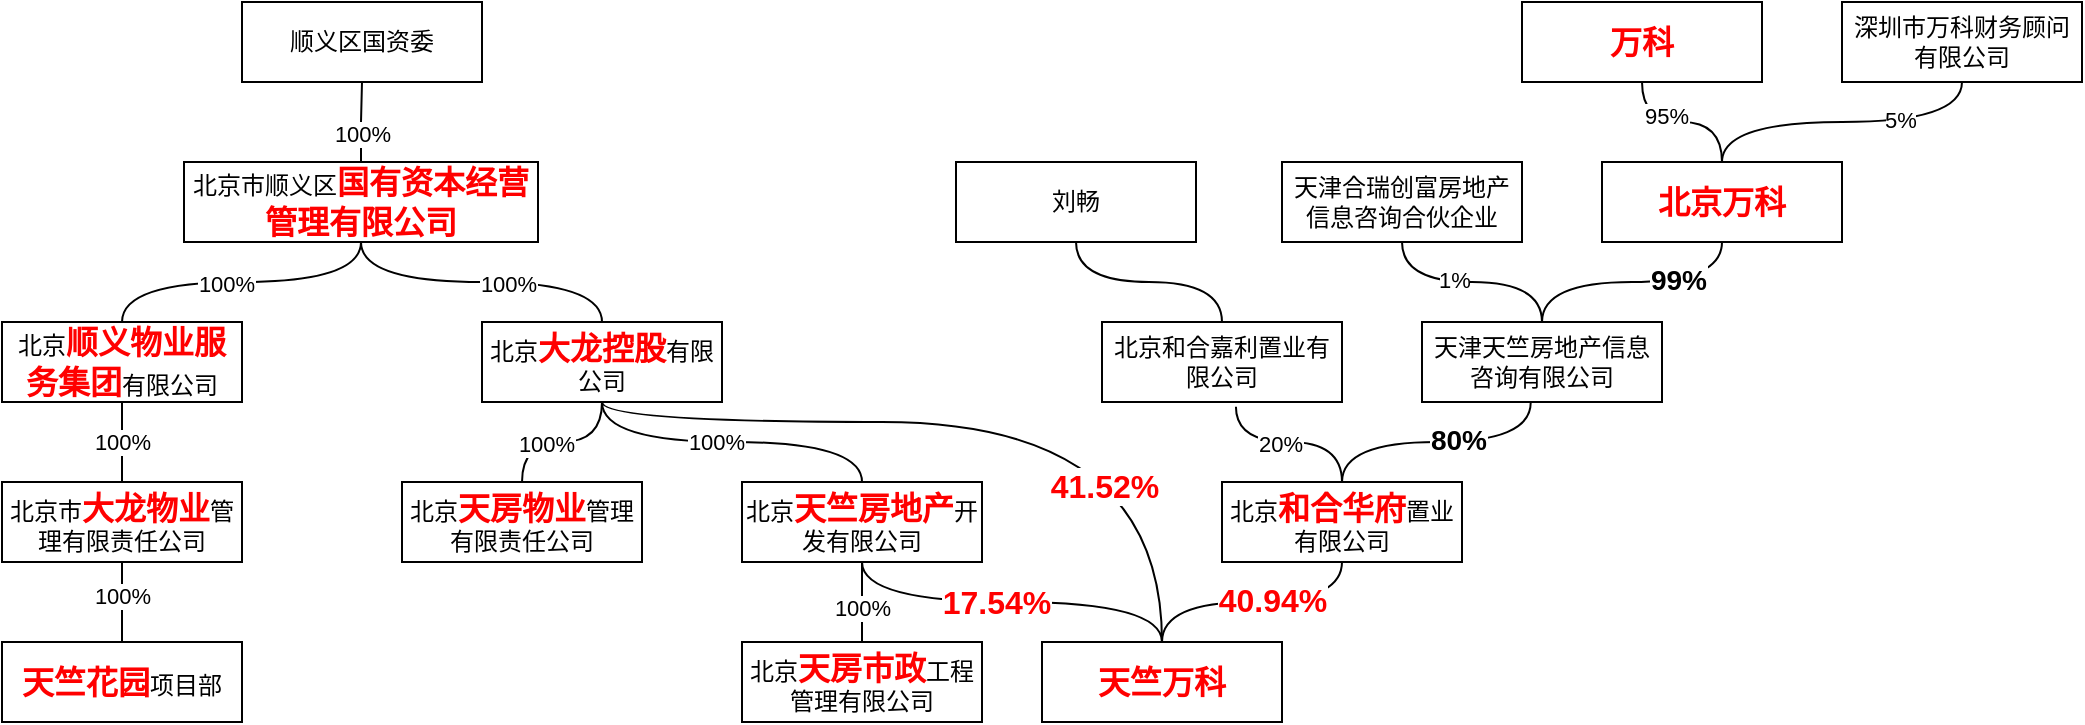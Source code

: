 <mxfile version="20.8.16" type="device"><diagram name="第 1 页" id="qsQbQkagIzH4_3EYRada"><mxGraphModel dx="1900" dy="-313" grid="0" gridSize="10" guides="1" tooltips="1" connect="1" arrows="1" fold="1" page="0" pageScale="1" pageWidth="827" pageHeight="1169" math="0" shadow="0"><root><mxCell id="0"/><mxCell id="1" parent="0"/><mxCell id="HzliuGueMzhFZiYbRw24-73" style="edgeStyle=orthogonalEdgeStyle;curved=1;rounded=0;orthogonalLoop=1;jettySize=auto;html=1;exitX=0.5;exitY=0;exitDx=0;exitDy=0;entryX=0.5;entryY=1;entryDx=0;entryDy=0;endArrow=none;endFill=0;" parent="1" source="HzliuGueMzhFZiYbRw24-6" target="HzliuGueMzhFZiYbRw24-7" edge="1"><mxGeometry relative="1" as="geometry"/></mxCell><mxCell id="HzliuGueMzhFZiYbRw24-75" value="100%" style="edgeLabel;html=1;align=center;verticalAlign=middle;resizable=0;points=[];" parent="HzliuGueMzhFZiYbRw24-73" vertex="1" connectable="0"><mxGeometry x="0.15" relative="1" as="geometry"><mxPoint as="offset"/></mxGeometry></mxCell><mxCell id="HzliuGueMzhFZiYbRw24-6" value="&lt;font style=&quot;font-size: 16px;&quot; color=&quot;#ff0000&quot;&gt;&lt;b&gt;天竺花园&lt;/b&gt;&lt;/font&gt;项目部" style="whiteSpace=wrap;html=1;align=center;verticalAlign=middle;treeFolding=1;treeMoving=1;" parent="1" vertex="1"><mxGeometry x="-680" y="1400" width="120" height="40" as="geometry"/></mxCell><mxCell id="HzliuGueMzhFZiYbRw24-76" style="edgeStyle=orthogonalEdgeStyle;curved=1;rounded=0;orthogonalLoop=1;jettySize=auto;html=1;exitX=0.5;exitY=0;exitDx=0;exitDy=0;entryX=0.5;entryY=1;entryDx=0;entryDy=0;endArrow=none;endFill=0;" parent="1" source="HzliuGueMzhFZiYbRw24-7" target="HzliuGueMzhFZiYbRw24-13" edge="1"><mxGeometry relative="1" as="geometry"><Array as="points"><mxPoint x="-620" y="1300"/><mxPoint x="-620" y="1300"/></Array></mxGeometry></mxCell><mxCell id="HzliuGueMzhFZiYbRw24-77" value="100%" style="edgeLabel;html=1;align=center;verticalAlign=middle;resizable=0;points=[];" parent="HzliuGueMzhFZiYbRw24-76" vertex="1" connectable="0"><mxGeometry x="0.267" y="1" relative="1" as="geometry"><mxPoint x="1" y="5" as="offset"/></mxGeometry></mxCell><mxCell id="HzliuGueMzhFZiYbRw24-7" value="北京市&lt;b&gt;&lt;font color=&quot;#ff0000&quot; style=&quot;font-size: 16px;&quot;&gt;大龙物业&lt;/font&gt;&lt;/b&gt;管理有限责任公司" style="whiteSpace=wrap;html=1;align=center;verticalAlign=middle;treeFolding=1;treeMoving=1;" parent="1" vertex="1"><mxGeometry x="-680" y="1320" width="120" height="40" as="geometry"/></mxCell><mxCell id="HzliuGueMzhFZiYbRw24-42" style="edgeStyle=orthogonalEdgeStyle;curved=1;rounded=0;orthogonalLoop=1;jettySize=auto;html=1;exitX=0.5;exitY=0;exitDx=0;exitDy=0;entryX=0.5;entryY=1;entryDx=0;entryDy=0;endArrow=none;endFill=0;" parent="1" source="HzliuGueMzhFZiYbRw24-13" target="HzliuGueMzhFZiYbRw24-14" edge="1"><mxGeometry relative="1" as="geometry"/></mxCell><mxCell id="HzliuGueMzhFZiYbRw24-72" value="100%" style="edgeLabel;html=1;align=center;verticalAlign=middle;resizable=0;points=[];" parent="HzliuGueMzhFZiYbRw24-42" vertex="1" connectable="0"><mxGeometry x="-0.106" y="-1" relative="1" as="geometry"><mxPoint as="offset"/></mxGeometry></mxCell><mxCell id="HzliuGueMzhFZiYbRw24-13" value="北京&lt;font size=&quot;1&quot; color=&quot;#ff0000&quot;&gt;&lt;b style=&quot;font-size: 16px;&quot;&gt;顺义物业服务集团&lt;/b&gt;&lt;/font&gt;有限公司" style="whiteSpace=wrap;html=1;align=center;verticalAlign=middle;treeFolding=1;treeMoving=1;" parent="1" vertex="1"><mxGeometry x="-680" y="1240" width="120" height="40" as="geometry"/></mxCell><mxCell id="HzliuGueMzhFZiYbRw24-26" style="edgeStyle=orthogonalEdgeStyle;rounded=0;orthogonalLoop=1;jettySize=auto;html=1;exitX=0.5;exitY=0;exitDx=0;exitDy=0;entryX=0.5;entryY=1;entryDx=0;entryDy=0;endArrow=none;endFill=0;" parent="1" source="HzliuGueMzhFZiYbRw24-14" target="HzliuGueMzhFZiYbRw24-25" edge="1"><mxGeometry relative="1" as="geometry"><Array as="points"><mxPoint x="-500" y="1140"/><mxPoint x="-500" y="1140"/></Array></mxGeometry></mxCell><mxCell id="HzliuGueMzhFZiYbRw24-96" value="100%" style="edgeLabel;html=1;align=center;verticalAlign=middle;resizable=0;points=[];" parent="HzliuGueMzhFZiYbRw24-26" vertex="1" connectable="0"><mxGeometry x="-0.281" relative="1" as="geometry"><mxPoint as="offset"/></mxGeometry></mxCell><mxCell id="HzliuGueMzhFZiYbRw24-14" value="北京市顺义区&lt;b&gt;&lt;font style=&quot;font-size: 16px;&quot; color=&quot;#ff0000&quot;&gt;国有资本经营管理有限公司&lt;/font&gt;&lt;/b&gt;" style="whiteSpace=wrap;html=1;align=center;verticalAlign=middle;treeFolding=1;treeMoving=1;" parent="1" vertex="1"><mxGeometry x="-589" y="1160" width="177" height="40" as="geometry"/></mxCell><mxCell id="HzliuGueMzhFZiYbRw24-25" value="顺义区国资委" style="whiteSpace=wrap;html=1;align=center;verticalAlign=middle;treeFolding=1;treeMoving=1;" parent="1" vertex="1"><mxGeometry x="-560" y="1080" width="120" height="40" as="geometry"/></mxCell><mxCell id="HzliuGueMzhFZiYbRw24-41" style="edgeStyle=orthogonalEdgeStyle;curved=1;rounded=0;orthogonalLoop=1;jettySize=auto;html=1;exitX=0.5;exitY=0;exitDx=0;exitDy=0;entryX=0.5;entryY=1;entryDx=0;entryDy=0;endArrow=none;endFill=0;" parent="1" source="HzliuGueMzhFZiYbRw24-27" target="HzliuGueMzhFZiYbRw24-14" edge="1"><mxGeometry relative="1" as="geometry"/></mxCell><mxCell id="HzliuGueMzhFZiYbRw24-97" value="100%" style="edgeLabel;html=1;align=center;verticalAlign=middle;resizable=0;points=[];" parent="HzliuGueMzhFZiYbRw24-41" vertex="1" connectable="0"><mxGeometry x="-0.158" y="1" relative="1" as="geometry"><mxPoint as="offset"/></mxGeometry></mxCell><mxCell id="HzliuGueMzhFZiYbRw24-27" value="北京&lt;font color=&quot;#ff0000&quot; style=&quot;font-size: 16px;&quot;&gt;&lt;b&gt;大龙控股&lt;/b&gt;&lt;/font&gt;有限公司" style="whiteSpace=wrap;html=1;align=center;verticalAlign=middle;treeFolding=1;treeMoving=1;" parent="1" vertex="1"><mxGeometry x="-440" y="1240" width="120" height="40" as="geometry"/></mxCell><mxCell id="HzliuGueMzhFZiYbRw24-47" style="edgeStyle=orthogonalEdgeStyle;curved=1;rounded=0;orthogonalLoop=1;jettySize=auto;html=1;exitX=0.5;exitY=0;exitDx=0;exitDy=0;entryX=0.5;entryY=1;entryDx=0;entryDy=0;endArrow=none;endFill=0;" parent="1" source="HzliuGueMzhFZiYbRw24-29" target="HzliuGueMzhFZiYbRw24-27" edge="1"><mxGeometry relative="1" as="geometry"/></mxCell><mxCell id="HzliuGueMzhFZiYbRw24-98" value="100%" style="edgeLabel;html=1;align=center;verticalAlign=middle;resizable=0;points=[];" parent="HzliuGueMzhFZiYbRw24-47" vertex="1" connectable="0"><mxGeometry x="-0.209" y="-1" relative="1" as="geometry"><mxPoint as="offset"/></mxGeometry></mxCell><mxCell id="HzliuGueMzhFZiYbRw24-29" value="北京&lt;b&gt;&lt;font color=&quot;#ff0000&quot; style=&quot;font-size: 16px;&quot;&gt;天房物业&lt;/font&gt;&lt;/b&gt;管理有限责任公司" style="whiteSpace=wrap;html=1;align=center;verticalAlign=middle;treeFolding=1;treeMoving=1;" parent="1" vertex="1"><mxGeometry x="-480" y="1320" width="120" height="40" as="geometry"/></mxCell><mxCell id="HzliuGueMzhFZiYbRw24-46" style="edgeStyle=orthogonalEdgeStyle;curved=1;rounded=0;orthogonalLoop=1;jettySize=auto;html=1;exitX=0.5;exitY=0;exitDx=0;exitDy=0;entryX=0.5;entryY=1;entryDx=0;entryDy=0;endArrow=none;endFill=0;" parent="1" source="HzliuGueMzhFZiYbRw24-31" target="HzliuGueMzhFZiYbRw24-27" edge="1"><mxGeometry relative="1" as="geometry"/></mxCell><mxCell id="HzliuGueMzhFZiYbRw24-99" value="100%" style="edgeLabel;html=1;align=center;verticalAlign=middle;resizable=0;points=[];" parent="HzliuGueMzhFZiYbRw24-46" vertex="1" connectable="0"><mxGeometry x="0.092" relative="1" as="geometry"><mxPoint as="offset"/></mxGeometry></mxCell><mxCell id="HzliuGueMzhFZiYbRw24-31" value="北京&lt;font size=&quot;1&quot; color=&quot;#ff0000&quot;&gt;&lt;b style=&quot;font-size: 16px;&quot;&gt;天竺房地产&lt;/b&gt;&lt;/font&gt;开发有限公司" style="whiteSpace=wrap;html=1;align=center;verticalAlign=middle;treeFolding=1;treeMoving=1;" parent="1" vertex="1"><mxGeometry x="-310" y="1320" width="120" height="40" as="geometry"/></mxCell><mxCell id="HzliuGueMzhFZiYbRw24-48" style="edgeStyle=orthogonalEdgeStyle;curved=1;rounded=0;orthogonalLoop=1;jettySize=auto;html=1;exitX=0.5;exitY=0;exitDx=0;exitDy=0;entryX=0.5;entryY=1;entryDx=0;entryDy=0;endArrow=none;endFill=0;" parent="1" source="HzliuGueMzhFZiYbRw24-33" target="HzliuGueMzhFZiYbRw24-31" edge="1"><mxGeometry relative="1" as="geometry"/></mxCell><mxCell id="HzliuGueMzhFZiYbRw24-64" style="edgeStyle=orthogonalEdgeStyle;curved=1;rounded=0;orthogonalLoop=1;jettySize=auto;html=1;exitX=0.5;exitY=0;exitDx=0;exitDy=0;entryX=0.5;entryY=1;entryDx=0;entryDy=0;endArrow=none;endFill=0;" parent="1" source="HzliuGueMzhFZiYbRw24-33" target="HzliuGueMzhFZiYbRw24-31" edge="1"><mxGeometry relative="1" as="geometry"/></mxCell><mxCell id="HzliuGueMzhFZiYbRw24-101" value="100%" style="edgeLabel;html=1;align=center;verticalAlign=middle;resizable=0;points=[];" parent="HzliuGueMzhFZiYbRw24-64" vertex="1" connectable="0"><mxGeometry x="-0.16" relative="1" as="geometry"><mxPoint as="offset"/></mxGeometry></mxCell><mxCell id="HzliuGueMzhFZiYbRw24-33" value="北京&lt;font size=&quot;1&quot; color=&quot;#ff0000&quot;&gt;&lt;b style=&quot;font-size: 16px;&quot;&gt;天房市政&lt;/b&gt;&lt;/font&gt;工程管理有限公司" style="whiteSpace=wrap;html=1;align=center;verticalAlign=middle;treeFolding=1;treeMoving=1;" parent="1" vertex="1"><mxGeometry x="-310" y="1400" width="120" height="40" as="geometry"/></mxCell><mxCell id="HzliuGueMzhFZiYbRw24-54" style="edgeStyle=orthogonalEdgeStyle;curved=1;rounded=0;orthogonalLoop=1;jettySize=auto;html=1;exitX=0.5;exitY=0;exitDx=0;exitDy=0;entryX=0.558;entryY=1.06;entryDx=0;entryDy=0;entryPerimeter=0;endArrow=none;endFill=0;" parent="1" source="HzliuGueMzhFZiYbRw24-35" target="HzliuGueMzhFZiYbRw24-53" edge="1"><mxGeometry relative="1" as="geometry"/></mxCell><mxCell id="HzliuGueMzhFZiYbRw24-104" value="20%" style="edgeLabel;html=1;align=center;verticalAlign=middle;resizable=0;points=[];" parent="HzliuGueMzhFZiYbRw24-54" vertex="1" connectable="0"><mxGeometry x="0.121" y="1" relative="1" as="geometry"><mxPoint as="offset"/></mxGeometry></mxCell><mxCell id="HzliuGueMzhFZiYbRw24-55" style="edgeStyle=orthogonalEdgeStyle;curved=1;rounded=0;orthogonalLoop=1;jettySize=auto;html=1;exitX=0.5;exitY=0;exitDx=0;exitDy=0;entryX=0.453;entryY=1.005;entryDx=0;entryDy=0;entryPerimeter=0;endArrow=none;endFill=0;" parent="1" source="HzliuGueMzhFZiYbRw24-35" target="HzliuGueMzhFZiYbRw24-36" edge="1"><mxGeometry relative="1" as="geometry"/></mxCell><mxCell id="HzliuGueMzhFZiYbRw24-105" value="&lt;font style=&quot;font-size: 14px;&quot;&gt;&lt;b&gt;80%&lt;/b&gt;&lt;/font&gt;" style="edgeLabel;html=1;align=center;verticalAlign=middle;resizable=0;points=[];" parent="HzliuGueMzhFZiYbRw24-55" vertex="1" connectable="0"><mxGeometry x="0.155" y="1" relative="1" as="geometry"><mxPoint as="offset"/></mxGeometry></mxCell><mxCell id="HzliuGueMzhFZiYbRw24-35" value="北京&lt;font color=&quot;#ff0000&quot; style=&quot;font-size: 16px;&quot;&gt;&lt;b&gt;和合华府&lt;/b&gt;&lt;/font&gt;置业有限公司" style="whiteSpace=wrap;html=1;align=center;verticalAlign=middle;treeFolding=1;treeMoving=1;" parent="1" vertex="1"><mxGeometry x="-70" y="1320" width="120" height="40" as="geometry"/></mxCell><mxCell id="HzliuGueMzhFZiYbRw24-60" style="edgeStyle=orthogonalEdgeStyle;curved=1;rounded=0;orthogonalLoop=1;jettySize=auto;html=1;exitX=0.5;exitY=0;exitDx=0;exitDy=0;entryX=0.5;entryY=1;entryDx=0;entryDy=0;endArrow=none;endFill=0;" parent="1" source="HzliuGueMzhFZiYbRw24-36" target="HzliuGueMzhFZiYbRw24-56" edge="1"><mxGeometry relative="1" as="geometry"/></mxCell><mxCell id="HzliuGueMzhFZiYbRw24-106" value="1%" style="edgeLabel;html=1;align=center;verticalAlign=middle;resizable=0;points=[];" parent="HzliuGueMzhFZiYbRw24-60" vertex="1" connectable="0"><mxGeometry x="0.174" y="-1" relative="1" as="geometry"><mxPoint as="offset"/></mxGeometry></mxCell><mxCell id="HzliuGueMzhFZiYbRw24-61" style="edgeStyle=orthogonalEdgeStyle;curved=1;rounded=0;orthogonalLoop=1;jettySize=auto;html=1;exitX=0.5;exitY=0;exitDx=0;exitDy=0;entryX=0.5;entryY=1;entryDx=0;entryDy=0;endArrow=none;endFill=0;" parent="1" source="HzliuGueMzhFZiYbRw24-36" target="HzliuGueMzhFZiYbRw24-57" edge="1"><mxGeometry relative="1" as="geometry"/></mxCell><mxCell id="HzliuGueMzhFZiYbRw24-107" value="&lt;b&gt;&lt;font style=&quot;font-size: 14px;&quot;&gt;99%&lt;/font&gt;&lt;/b&gt;" style="edgeLabel;html=1;align=center;verticalAlign=middle;resizable=0;points=[];" parent="HzliuGueMzhFZiYbRw24-61" vertex="1" connectable="0"><mxGeometry x="0.346" y="1" relative="1" as="geometry"><mxPoint as="offset"/></mxGeometry></mxCell><mxCell id="HzliuGueMzhFZiYbRw24-36" value="天津天竺房地产信息咨询有限公司" style="whiteSpace=wrap;html=1;align=center;verticalAlign=middle;treeFolding=1;treeMoving=1;" parent="1" vertex="1"><mxGeometry x="30" y="1240" width="120" height="40" as="geometry"/></mxCell><mxCell id="HzliuGueMzhFZiYbRw24-50" style="edgeStyle=orthogonalEdgeStyle;curved=1;rounded=0;orthogonalLoop=1;jettySize=auto;html=1;exitX=0.5;exitY=0;exitDx=0;exitDy=0;entryX=0.5;entryY=1;entryDx=0;entryDy=0;endArrow=none;endFill=0;" parent="1" source="HzliuGueMzhFZiYbRw24-49" target="HzliuGueMzhFZiYbRw24-31" edge="1"><mxGeometry relative="1" as="geometry"/></mxCell><mxCell id="HzliuGueMzhFZiYbRw24-102" value="&lt;font color=&quot;#ff0000&quot; style=&quot;font-size: 16px;&quot;&gt;&lt;b&gt;17.54%&lt;/b&gt;&lt;/font&gt;" style="edgeLabel;html=1;align=center;verticalAlign=middle;resizable=0;points=[];" parent="HzliuGueMzhFZiYbRw24-50" vertex="1" connectable="0"><mxGeometry x="0.083" relative="1" as="geometry"><mxPoint as="offset"/></mxGeometry></mxCell><mxCell id="HzliuGueMzhFZiYbRw24-51" style="edgeStyle=orthogonalEdgeStyle;curved=1;rounded=0;orthogonalLoop=1;jettySize=auto;html=1;entryX=0.5;entryY=1;entryDx=0;entryDy=0;endArrow=none;endFill=0;exitX=0.5;exitY=0;exitDx=0;exitDy=0;" parent="1" source="HzliuGueMzhFZiYbRw24-49" target="HzliuGueMzhFZiYbRw24-27" edge="1"><mxGeometry relative="1" as="geometry"><Array as="points"><mxPoint x="-100" y="1290"/><mxPoint x="-380" y="1290"/></Array></mxGeometry></mxCell><mxCell id="HzliuGueMzhFZiYbRw24-100" value="&lt;font color=&quot;#ff0000&quot; style=&quot;font-size: 16px;&quot;&gt;&lt;b&gt;41.52%&lt;/b&gt;&lt;/font&gt;" style="edgeLabel;html=1;align=center;verticalAlign=middle;resizable=0;points=[];" parent="HzliuGueMzhFZiYbRw24-51" vertex="1" connectable="0"><mxGeometry x="-0.611" y="29" relative="1" as="geometry"><mxPoint as="offset"/></mxGeometry></mxCell><mxCell id="HzliuGueMzhFZiYbRw24-52" style="edgeStyle=orthogonalEdgeStyle;curved=1;rounded=0;orthogonalLoop=1;jettySize=auto;html=1;exitX=0.5;exitY=0;exitDx=0;exitDy=0;entryX=0.5;entryY=1;entryDx=0;entryDy=0;endArrow=none;endFill=0;" parent="1" source="HzliuGueMzhFZiYbRw24-49" target="HzliuGueMzhFZiYbRw24-35" edge="1"><mxGeometry relative="1" as="geometry"/></mxCell><mxCell id="HzliuGueMzhFZiYbRw24-103" value="&lt;b&gt;&lt;font color=&quot;#ff0000&quot; style=&quot;font-size: 16px;&quot;&gt;40.94%&lt;/font&gt;&lt;/b&gt;" style="edgeLabel;html=1;align=center;verticalAlign=middle;resizable=0;points=[];" parent="HzliuGueMzhFZiYbRw24-52" vertex="1" connectable="0"><mxGeometry x="0.15" y="1" relative="1" as="geometry"><mxPoint as="offset"/></mxGeometry></mxCell><mxCell id="HzliuGueMzhFZiYbRw24-49" value="&lt;font color=&quot;#ff0000&quot; style=&quot;font-size: 16px;&quot;&gt;&lt;b&gt;天竺万科&lt;/b&gt;&lt;/font&gt;" style="whiteSpace=wrap;html=1;align=center;verticalAlign=middle;treeFolding=1;treeMoving=1;" parent="1" vertex="1"><mxGeometry x="-160" y="1400" width="120" height="40" as="geometry"/></mxCell><mxCell id="HzliuGueMzhFZiYbRw24-113" style="edgeStyle=orthogonalEdgeStyle;curved=1;rounded=0;orthogonalLoop=1;jettySize=auto;html=1;exitX=0.5;exitY=0;exitDx=0;exitDy=0;entryX=0.5;entryY=1;entryDx=0;entryDy=0;fontSize=16;fontColor=#FF0000;endArrow=none;endFill=0;" parent="1" source="HzliuGueMzhFZiYbRw24-53" target="HzliuGueMzhFZiYbRw24-111" edge="1"><mxGeometry relative="1" as="geometry"/></mxCell><mxCell id="HzliuGueMzhFZiYbRw24-53" value="北京和合嘉利置业有限公司" style="whiteSpace=wrap;html=1;align=center;verticalAlign=middle;treeFolding=1;treeMoving=1;" parent="1" vertex="1"><mxGeometry x="-130" y="1240" width="120" height="40" as="geometry"/></mxCell><mxCell id="HzliuGueMzhFZiYbRw24-56" value="天津合瑞创富房地产信息咨询合伙企业" style="whiteSpace=wrap;html=1;align=center;verticalAlign=middle;treeFolding=1;treeMoving=1;" parent="1" vertex="1"><mxGeometry x="-40" y="1160" width="120" height="40" as="geometry"/></mxCell><mxCell id="HzliuGueMzhFZiYbRw24-62" style="edgeStyle=orthogonalEdgeStyle;curved=1;rounded=0;orthogonalLoop=1;jettySize=auto;html=1;exitX=0.5;exitY=0;exitDx=0;exitDy=0;entryX=0.5;entryY=1;entryDx=0;entryDy=0;endArrow=none;endFill=0;" parent="1" source="HzliuGueMzhFZiYbRw24-57" target="HzliuGueMzhFZiYbRw24-58" edge="1"><mxGeometry relative="1" as="geometry"/></mxCell><mxCell id="HzliuGueMzhFZiYbRw24-109" value="95%" style="edgeLabel;html=1;align=center;verticalAlign=middle;resizable=0;points=[];" parent="HzliuGueMzhFZiYbRw24-62" vertex="1" connectable="0"><mxGeometry x="0.212" y="-3" relative="1" as="geometry"><mxPoint as="offset"/></mxGeometry></mxCell><mxCell id="HzliuGueMzhFZiYbRw24-63" style="edgeStyle=orthogonalEdgeStyle;curved=1;rounded=0;orthogonalLoop=1;jettySize=auto;html=1;exitX=0.5;exitY=0;exitDx=0;exitDy=0;entryX=0.5;entryY=1;entryDx=0;entryDy=0;endArrow=none;endFill=0;" parent="1" source="HzliuGueMzhFZiYbRw24-57" target="HzliuGueMzhFZiYbRw24-59" edge="1"><mxGeometry relative="1" as="geometry"/></mxCell><mxCell id="HzliuGueMzhFZiYbRw24-108" value="5%" style="edgeLabel;html=1;align=center;verticalAlign=middle;resizable=0;points=[];" parent="HzliuGueMzhFZiYbRw24-63" vertex="1" connectable="0"><mxGeometry x="0.362" y="2" relative="1" as="geometry"><mxPoint y="1" as="offset"/></mxGeometry></mxCell><mxCell id="HzliuGueMzhFZiYbRw24-57" value="&lt;b&gt;&lt;font style=&quot;font-size: 16px;&quot; color=&quot;#ff0000&quot;&gt;北京万科&lt;/font&gt;&lt;/b&gt;" style="whiteSpace=wrap;html=1;align=center;verticalAlign=middle;treeFolding=1;treeMoving=1;" parent="1" vertex="1"><mxGeometry x="120" y="1160" width="120" height="40" as="geometry"/></mxCell><mxCell id="HzliuGueMzhFZiYbRw24-58" value="&lt;b&gt;&lt;font color=&quot;#ff0000&quot; style=&quot;font-size: 16px;&quot;&gt;万科&lt;/font&gt;&lt;/b&gt;" style="whiteSpace=wrap;html=1;align=center;verticalAlign=middle;treeFolding=1;treeMoving=1;" parent="1" vertex="1"><mxGeometry x="80" y="1080" width="120" height="40" as="geometry"/></mxCell><mxCell id="HzliuGueMzhFZiYbRw24-59" value="深圳市万科财务顾问有限公司" style="whiteSpace=wrap;html=1;align=center;verticalAlign=middle;treeFolding=1;treeMoving=1;" parent="1" vertex="1"><mxGeometry x="240" y="1080" width="120" height="40" as="geometry"/></mxCell><mxCell id="HzliuGueMzhFZiYbRw24-111" value="刘畅" style="whiteSpace=wrap;html=1;align=center;verticalAlign=middle;treeFolding=1;treeMoving=1;" parent="1" vertex="1"><mxGeometry x="-203" y="1160" width="120" height="40" as="geometry"/></mxCell></root></mxGraphModel></diagram></mxfile>